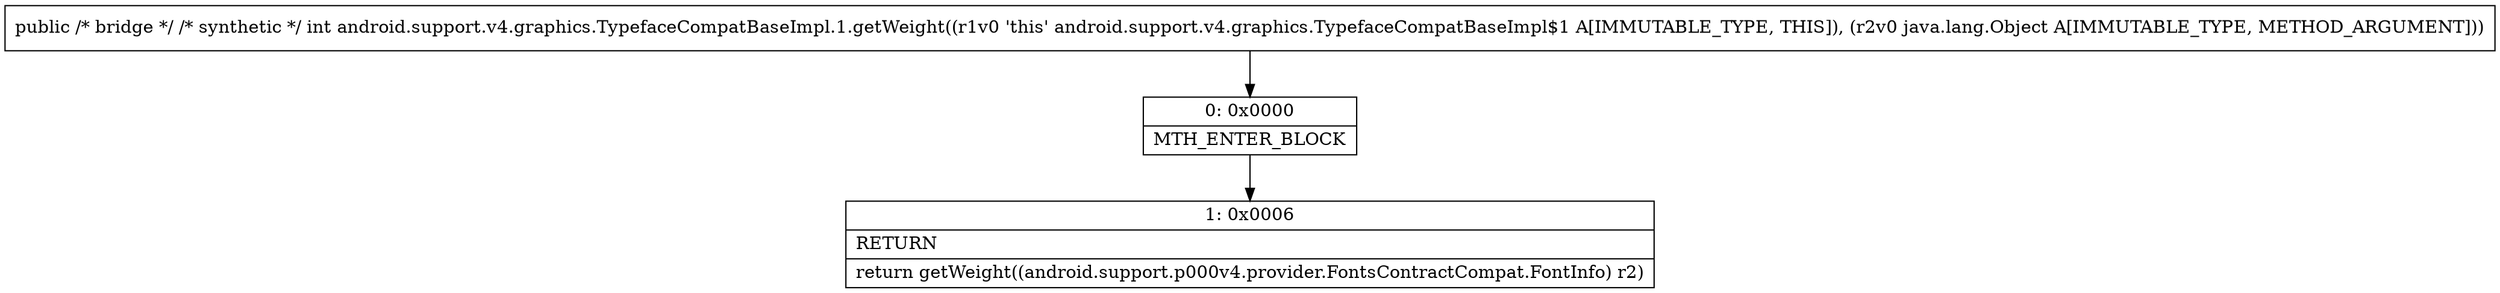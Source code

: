 digraph "CFG forandroid.support.v4.graphics.TypefaceCompatBaseImpl.1.getWeight(Ljava\/lang\/Object;)I" {
Node_0 [shape=record,label="{0\:\ 0x0000|MTH_ENTER_BLOCK\l}"];
Node_1 [shape=record,label="{1\:\ 0x0006|RETURN\l|return getWeight((android.support.p000v4.provider.FontsContractCompat.FontInfo) r2)\l}"];
MethodNode[shape=record,label="{public \/* bridge *\/ \/* synthetic *\/ int android.support.v4.graphics.TypefaceCompatBaseImpl.1.getWeight((r1v0 'this' android.support.v4.graphics.TypefaceCompatBaseImpl$1 A[IMMUTABLE_TYPE, THIS]), (r2v0 java.lang.Object A[IMMUTABLE_TYPE, METHOD_ARGUMENT])) }"];
MethodNode -> Node_0;
Node_0 -> Node_1;
}

